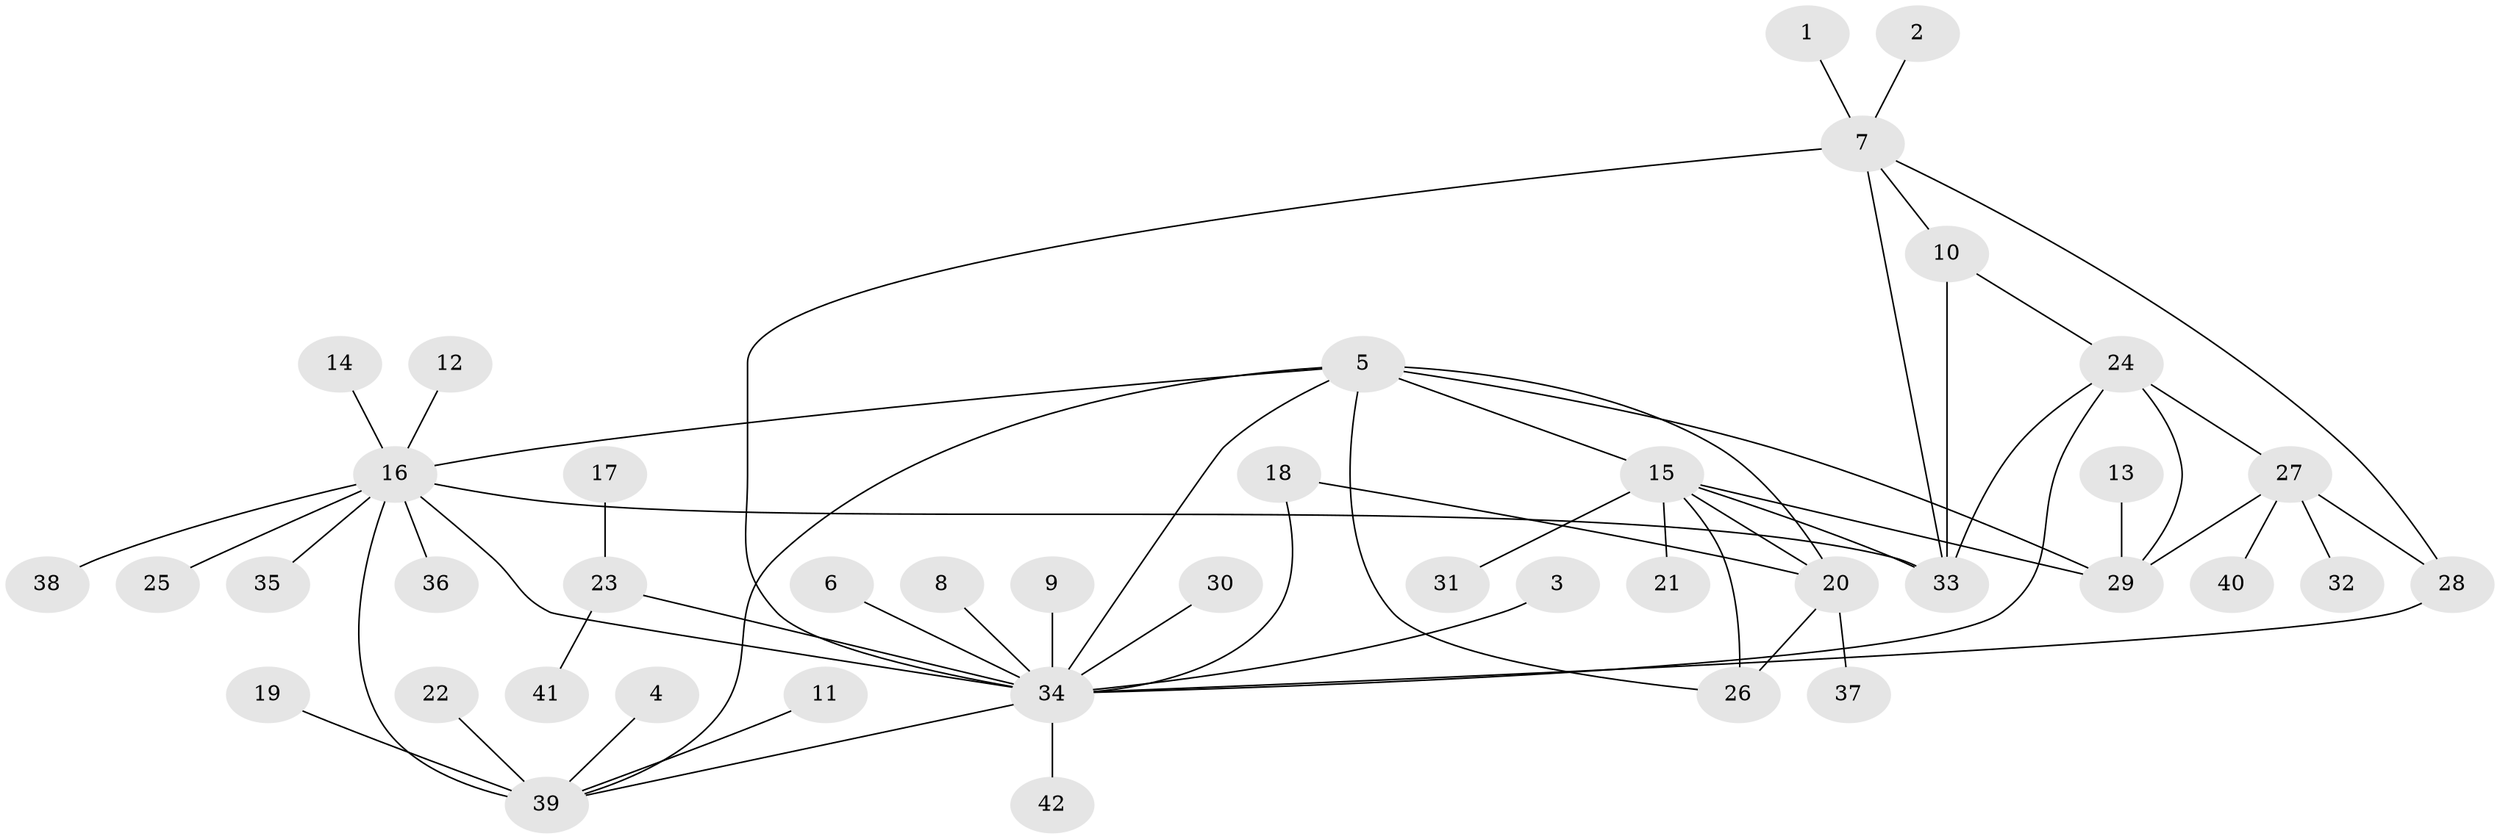 // original degree distribution, {10: 0.024096385542168676, 5: 0.03614457831325301, 7: 0.060240963855421686, 4: 0.03614457831325301, 6: 0.060240963855421686, 8: 0.03614457831325301, 3: 0.04819277108433735, 1: 0.5060240963855421, 2: 0.1927710843373494}
// Generated by graph-tools (version 1.1) at 2025/50/03/09/25 03:50:36]
// undirected, 42 vertices, 58 edges
graph export_dot {
graph [start="1"]
  node [color=gray90,style=filled];
  1;
  2;
  3;
  4;
  5;
  6;
  7;
  8;
  9;
  10;
  11;
  12;
  13;
  14;
  15;
  16;
  17;
  18;
  19;
  20;
  21;
  22;
  23;
  24;
  25;
  26;
  27;
  28;
  29;
  30;
  31;
  32;
  33;
  34;
  35;
  36;
  37;
  38;
  39;
  40;
  41;
  42;
  1 -- 7 [weight=1.0];
  2 -- 7 [weight=1.0];
  3 -- 34 [weight=1.0];
  4 -- 39 [weight=1.0];
  5 -- 15 [weight=1.0];
  5 -- 16 [weight=2.0];
  5 -- 20 [weight=1.0];
  5 -- 26 [weight=1.0];
  5 -- 29 [weight=2.0];
  5 -- 34 [weight=1.0];
  5 -- 39 [weight=1.0];
  6 -- 34 [weight=1.0];
  7 -- 10 [weight=1.0];
  7 -- 28 [weight=1.0];
  7 -- 33 [weight=2.0];
  7 -- 34 [weight=1.0];
  8 -- 34 [weight=1.0];
  9 -- 34 [weight=1.0];
  10 -- 24 [weight=1.0];
  10 -- 33 [weight=2.0];
  11 -- 39 [weight=1.0];
  12 -- 16 [weight=1.0];
  13 -- 29 [weight=1.0];
  14 -- 16 [weight=1.0];
  15 -- 20 [weight=1.0];
  15 -- 21 [weight=1.0];
  15 -- 26 [weight=1.0];
  15 -- 29 [weight=1.0];
  15 -- 31 [weight=1.0];
  15 -- 33 [weight=1.0];
  16 -- 25 [weight=1.0];
  16 -- 33 [weight=1.0];
  16 -- 34 [weight=1.0];
  16 -- 35 [weight=1.0];
  16 -- 36 [weight=1.0];
  16 -- 38 [weight=1.0];
  16 -- 39 [weight=2.0];
  17 -- 23 [weight=1.0];
  18 -- 20 [weight=1.0];
  18 -- 34 [weight=1.0];
  19 -- 39 [weight=1.0];
  20 -- 26 [weight=1.0];
  20 -- 37 [weight=1.0];
  22 -- 39 [weight=1.0];
  23 -- 34 [weight=1.0];
  23 -- 41 [weight=1.0];
  24 -- 27 [weight=2.0];
  24 -- 29 [weight=1.0];
  24 -- 33 [weight=1.0];
  24 -- 34 [weight=1.0];
  27 -- 28 [weight=1.0];
  27 -- 29 [weight=2.0];
  27 -- 32 [weight=1.0];
  27 -- 40 [weight=1.0];
  28 -- 34 [weight=1.0];
  30 -- 34 [weight=1.0];
  34 -- 39 [weight=1.0];
  34 -- 42 [weight=3.0];
}
